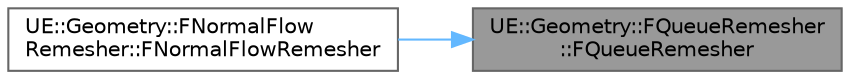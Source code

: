 digraph "UE::Geometry::FQueueRemesher::FQueueRemesher"
{
 // INTERACTIVE_SVG=YES
 // LATEX_PDF_SIZE
  bgcolor="transparent";
  edge [fontname=Helvetica,fontsize=10,labelfontname=Helvetica,labelfontsize=10];
  node [fontname=Helvetica,fontsize=10,shape=box,height=0.2,width=0.4];
  rankdir="RL";
  Node1 [id="Node000001",label="UE::Geometry::FQueueRemesher\l::FQueueRemesher",height=0.2,width=0.4,color="gray40", fillcolor="grey60", style="filled", fontcolor="black",tooltip=" "];
  Node1 -> Node2 [id="edge1_Node000001_Node000002",dir="back",color="steelblue1",style="solid",tooltip=" "];
  Node2 [id="Node000002",label="UE::Geometry::FNormalFlow\lRemesher::FNormalFlowRemesher",height=0.2,width=0.4,color="grey40", fillcolor="white", style="filled",URL="$d6/dc4/classUE_1_1Geometry_1_1FNormalFlowRemesher.html#af3335290be2e856039dcbbfec573ea85",tooltip=" "];
}
